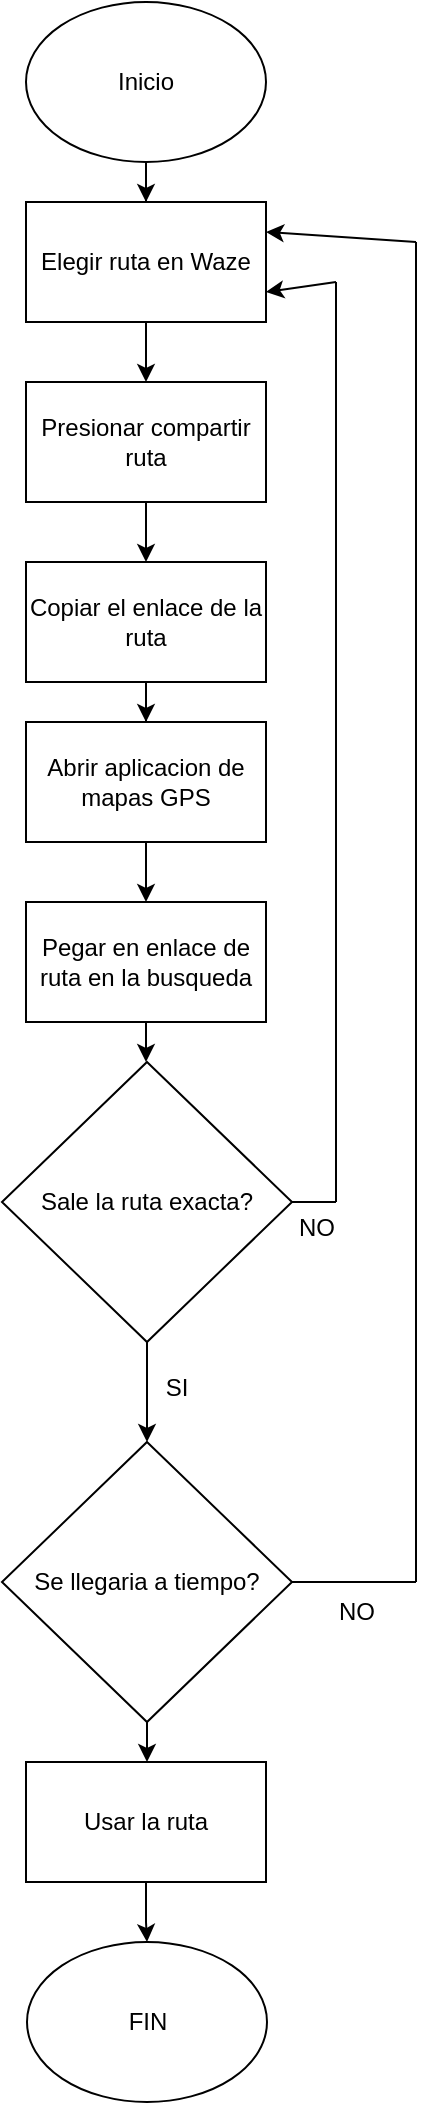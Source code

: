 <mxfile version="26.1.0">
  <diagram name="Page-1" id="bIBRNTEJ0koOP4-CUu89">
    <mxGraphModel dx="636" dy="345" grid="1" gridSize="10" guides="1" tooltips="1" connect="1" arrows="1" fold="1" page="1" pageScale="1" pageWidth="850" pageHeight="1100" math="0" shadow="0">
      <root>
        <mxCell id="0" />
        <mxCell id="1" parent="0" />
        <mxCell id="CTt09lhxSWBVQNca2lRr-3" value="" style="edgeStyle=orthogonalEdgeStyle;rounded=0;orthogonalLoop=1;jettySize=auto;html=1;" edge="1" parent="1" source="CTt09lhxSWBVQNca2lRr-1" target="CTt09lhxSWBVQNca2lRr-2">
          <mxGeometry relative="1" as="geometry" />
        </mxCell>
        <mxCell id="CTt09lhxSWBVQNca2lRr-1" value="Inicio" style="ellipse;whiteSpace=wrap;html=1;" vertex="1" parent="1">
          <mxGeometry x="365" y="10" width="120" height="80" as="geometry" />
        </mxCell>
        <mxCell id="CTt09lhxSWBVQNca2lRr-5" value="" style="edgeStyle=orthogonalEdgeStyle;rounded=0;orthogonalLoop=1;jettySize=auto;html=1;" edge="1" parent="1" source="CTt09lhxSWBVQNca2lRr-2" target="CTt09lhxSWBVQNca2lRr-4">
          <mxGeometry relative="1" as="geometry" />
        </mxCell>
        <mxCell id="CTt09lhxSWBVQNca2lRr-2" value="Elegir ruta en Waze" style="rounded=0;whiteSpace=wrap;html=1;" vertex="1" parent="1">
          <mxGeometry x="365" y="110" width="120" height="60" as="geometry" />
        </mxCell>
        <mxCell id="CTt09lhxSWBVQNca2lRr-7" value="" style="edgeStyle=orthogonalEdgeStyle;rounded=0;orthogonalLoop=1;jettySize=auto;html=1;" edge="1" parent="1" source="CTt09lhxSWBVQNca2lRr-4" target="CTt09lhxSWBVQNca2lRr-6">
          <mxGeometry relative="1" as="geometry" />
        </mxCell>
        <mxCell id="CTt09lhxSWBVQNca2lRr-4" value="Presionar compartir ruta" style="rounded=0;whiteSpace=wrap;html=1;" vertex="1" parent="1">
          <mxGeometry x="365" y="200" width="120" height="60" as="geometry" />
        </mxCell>
        <mxCell id="CTt09lhxSWBVQNca2lRr-9" value="" style="edgeStyle=orthogonalEdgeStyle;rounded=0;orthogonalLoop=1;jettySize=auto;html=1;" edge="1" parent="1" source="CTt09lhxSWBVQNca2lRr-6" target="CTt09lhxSWBVQNca2lRr-8">
          <mxGeometry relative="1" as="geometry" />
        </mxCell>
        <mxCell id="CTt09lhxSWBVQNca2lRr-6" value="Copiar el enlace de la ruta" style="rounded=0;whiteSpace=wrap;html=1;" vertex="1" parent="1">
          <mxGeometry x="365" y="290" width="120" height="60" as="geometry" />
        </mxCell>
        <mxCell id="CTt09lhxSWBVQNca2lRr-11" value="" style="edgeStyle=orthogonalEdgeStyle;rounded=0;orthogonalLoop=1;jettySize=auto;html=1;" edge="1" parent="1" source="CTt09lhxSWBVQNca2lRr-8" target="CTt09lhxSWBVQNca2lRr-10">
          <mxGeometry relative="1" as="geometry" />
        </mxCell>
        <mxCell id="CTt09lhxSWBVQNca2lRr-8" value="Abrir aplicacion de mapas GPS" style="rounded=0;whiteSpace=wrap;html=1;" vertex="1" parent="1">
          <mxGeometry x="365" y="370" width="120" height="60" as="geometry" />
        </mxCell>
        <mxCell id="CTt09lhxSWBVQNca2lRr-13" value="" style="edgeStyle=orthogonalEdgeStyle;rounded=0;orthogonalLoop=1;jettySize=auto;html=1;" edge="1" parent="1" source="CTt09lhxSWBVQNca2lRr-10" target="CTt09lhxSWBVQNca2lRr-12">
          <mxGeometry relative="1" as="geometry" />
        </mxCell>
        <mxCell id="CTt09lhxSWBVQNca2lRr-10" value="Pegar en enlace de ruta en la busqueda" style="rounded=0;whiteSpace=wrap;html=1;" vertex="1" parent="1">
          <mxGeometry x="365" y="460" width="120" height="60" as="geometry" />
        </mxCell>
        <mxCell id="CTt09lhxSWBVQNca2lRr-19" value="" style="edgeStyle=orthogonalEdgeStyle;rounded=0;orthogonalLoop=1;jettySize=auto;html=1;" edge="1" parent="1" source="CTt09lhxSWBVQNca2lRr-12" target="CTt09lhxSWBVQNca2lRr-18">
          <mxGeometry relative="1" as="geometry" />
        </mxCell>
        <mxCell id="CTt09lhxSWBVQNca2lRr-12" value="Sale la ruta exacta?" style="rhombus;whiteSpace=wrap;html=1;" vertex="1" parent="1">
          <mxGeometry x="353" y="540" width="145" height="140" as="geometry" />
        </mxCell>
        <mxCell id="CTt09lhxSWBVQNca2lRr-15" value="" style="endArrow=classic;html=1;rounded=0;entryX=1;entryY=0.75;entryDx=0;entryDy=0;" edge="1" parent="1" target="CTt09lhxSWBVQNca2lRr-2">
          <mxGeometry width="50" height="50" relative="1" as="geometry">
            <mxPoint x="520" y="150" as="sourcePoint" />
            <mxPoint x="450" y="200" as="targetPoint" />
          </mxGeometry>
        </mxCell>
        <mxCell id="CTt09lhxSWBVQNca2lRr-16" value="" style="endArrow=none;html=1;rounded=0;" edge="1" parent="1">
          <mxGeometry width="50" height="50" relative="1" as="geometry">
            <mxPoint x="520" y="610" as="sourcePoint" />
            <mxPoint x="520" y="150" as="targetPoint" />
          </mxGeometry>
        </mxCell>
        <mxCell id="CTt09lhxSWBVQNca2lRr-17" value="" style="endArrow=none;html=1;rounded=0;exitX=1;exitY=0.5;exitDx=0;exitDy=0;" edge="1" parent="1" source="CTt09lhxSWBVQNca2lRr-12">
          <mxGeometry width="50" height="50" relative="1" as="geometry">
            <mxPoint x="400" y="450" as="sourcePoint" />
            <mxPoint x="520" y="610" as="targetPoint" />
          </mxGeometry>
        </mxCell>
        <mxCell id="CTt09lhxSWBVQNca2lRr-27" value="" style="edgeStyle=orthogonalEdgeStyle;rounded=0;orthogonalLoop=1;jettySize=auto;html=1;" edge="1" parent="1" source="CTt09lhxSWBVQNca2lRr-18" target="CTt09lhxSWBVQNca2lRr-26">
          <mxGeometry relative="1" as="geometry" />
        </mxCell>
        <mxCell id="CTt09lhxSWBVQNca2lRr-18" value="Se llegaria a tiempo?" style="rhombus;whiteSpace=wrap;html=1;" vertex="1" parent="1">
          <mxGeometry x="353" y="730" width="145" height="140" as="geometry" />
        </mxCell>
        <mxCell id="CTt09lhxSWBVQNca2lRr-20" value="SI" style="text;html=1;align=center;verticalAlign=middle;resizable=0;points=[];autosize=1;strokeColor=none;fillColor=none;" vertex="1" parent="1">
          <mxGeometry x="425" y="688" width="30" height="30" as="geometry" />
        </mxCell>
        <mxCell id="CTt09lhxSWBVQNca2lRr-21" value="NO" style="text;html=1;align=center;verticalAlign=middle;resizable=0;points=[];autosize=1;strokeColor=none;fillColor=none;" vertex="1" parent="1">
          <mxGeometry x="490" y="608" width="40" height="30" as="geometry" />
        </mxCell>
        <mxCell id="CTt09lhxSWBVQNca2lRr-22" value="" style="endArrow=classic;html=1;rounded=0;entryX=1;entryY=0.25;entryDx=0;entryDy=0;" edge="1" parent="1" target="CTt09lhxSWBVQNca2lRr-2">
          <mxGeometry width="50" height="50" relative="1" as="geometry">
            <mxPoint x="560" y="130" as="sourcePoint" />
            <mxPoint x="470" y="490" as="targetPoint" />
          </mxGeometry>
        </mxCell>
        <mxCell id="CTt09lhxSWBVQNca2lRr-23" value="" style="endArrow=none;html=1;rounded=0;" edge="1" parent="1">
          <mxGeometry width="50" height="50" relative="1" as="geometry">
            <mxPoint x="560" y="800" as="sourcePoint" />
            <mxPoint x="560" y="130" as="targetPoint" />
          </mxGeometry>
        </mxCell>
        <mxCell id="CTt09lhxSWBVQNca2lRr-24" value="" style="endArrow=none;html=1;rounded=0;exitX=1;exitY=0.5;exitDx=0;exitDy=0;" edge="1" parent="1" source="CTt09lhxSWBVQNca2lRr-18">
          <mxGeometry width="50" height="50" relative="1" as="geometry">
            <mxPoint x="520" y="800" as="sourcePoint" />
            <mxPoint x="560" y="800" as="targetPoint" />
          </mxGeometry>
        </mxCell>
        <mxCell id="CTt09lhxSWBVQNca2lRr-25" value="NO" style="text;html=1;align=center;verticalAlign=middle;resizable=0;points=[];autosize=1;strokeColor=none;fillColor=none;" vertex="1" parent="1">
          <mxGeometry x="510" y="800" width="40" height="30" as="geometry" />
        </mxCell>
        <mxCell id="CTt09lhxSWBVQNca2lRr-29" value="" style="edgeStyle=orthogonalEdgeStyle;rounded=0;orthogonalLoop=1;jettySize=auto;html=1;" edge="1" parent="1" source="CTt09lhxSWBVQNca2lRr-26" target="CTt09lhxSWBVQNca2lRr-28">
          <mxGeometry relative="1" as="geometry" />
        </mxCell>
        <mxCell id="CTt09lhxSWBVQNca2lRr-26" value="Usar la ruta" style="rounded=0;whiteSpace=wrap;html=1;" vertex="1" parent="1">
          <mxGeometry x="365" y="890" width="120" height="60" as="geometry" />
        </mxCell>
        <mxCell id="CTt09lhxSWBVQNca2lRr-28" value="FIN" style="ellipse;whiteSpace=wrap;html=1;" vertex="1" parent="1">
          <mxGeometry x="365.5" y="980" width="120" height="80" as="geometry" />
        </mxCell>
      </root>
    </mxGraphModel>
  </diagram>
</mxfile>
